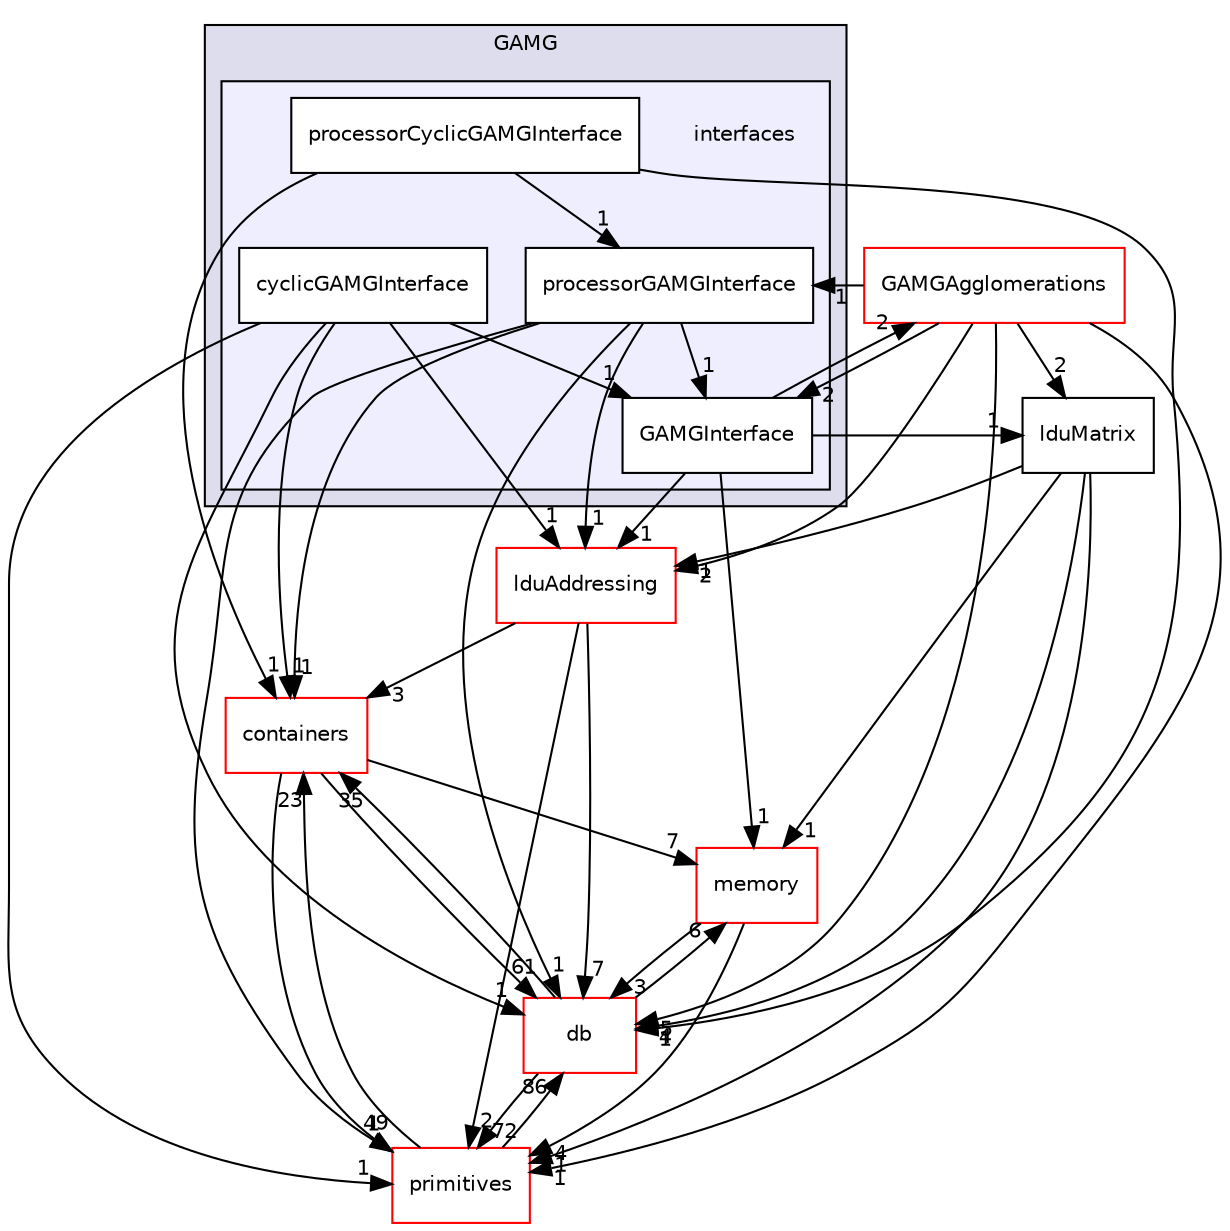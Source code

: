 digraph "src/OpenFOAM/matrices/lduMatrix/solvers/GAMG/interfaces" {
  bgcolor=transparent;
  compound=true
  node [ fontsize="10", fontname="Helvetica"];
  edge [ labelfontsize="10", labelfontname="Helvetica"];
  subgraph clusterdir_fd9be80e4ce10132ec26d36b30f21b7d {
    graph [ bgcolor="#ddddee", pencolor="black", label="GAMG" fontname="Helvetica", fontsize="10", URL="dir_fd9be80e4ce10132ec26d36b30f21b7d.html"]
  subgraph clusterdir_354e0e3f4a321ccc8878de612aa38840 {
    graph [ bgcolor="#eeeeff", pencolor="black", label="" URL="dir_354e0e3f4a321ccc8878de612aa38840.html"];
    dir_354e0e3f4a321ccc8878de612aa38840 [shape=plaintext label="interfaces"];
    dir_54eaed930cf8f51515bcb63d6d07435f [shape=box label="cyclicGAMGInterface" color="black" fillcolor="white" style="filled" URL="dir_54eaed930cf8f51515bcb63d6d07435f.html"];
    dir_da3433395e359af1783e5baa6b094d5b [shape=box label="GAMGInterface" color="black" fillcolor="white" style="filled" URL="dir_da3433395e359af1783e5baa6b094d5b.html"];
    dir_494056105461a6d6c02333018503a8bc [shape=box label="processorCyclicGAMGInterface" color="black" fillcolor="white" style="filled" URL="dir_494056105461a6d6c02333018503a8bc.html"];
    dir_27ac375961e704bf57585b65f2845afc [shape=box label="processorGAMGInterface" color="black" fillcolor="white" style="filled" URL="dir_27ac375961e704bf57585b65f2845afc.html"];
  }
  }
  dir_385a22dcc2f7120acb0f1a7a832b3b8d [shape=box label="memory" color="red" URL="dir_385a22dcc2f7120acb0f1a7a832b3b8d.html"];
  dir_19d0872053bde092be81d7fe3f56cbf7 [shape=box label="containers" color="red" URL="dir_19d0872053bde092be81d7fe3f56cbf7.html"];
  dir_63c634f7a7cfd679ac26c67fb30fc32f [shape=box label="db" color="red" URL="dir_63c634f7a7cfd679ac26c67fb30fc32f.html"];
  dir_12547202c65033a69d4e18947f2fbe2a [shape=box label="lduAddressing" color="red" URL="dir_12547202c65033a69d4e18947f2fbe2a.html"];
  dir_3e50f45338116b169052b428016851aa [shape=box label="primitives" color="red" URL="dir_3e50f45338116b169052b428016851aa.html"];
  dir_a924fc5b9b02d4bfaf9b6fb6bcc671ab [shape=box label="GAMGAgglomerations" color="red" URL="dir_a924fc5b9b02d4bfaf9b6fb6bcc671ab.html"];
  dir_1ce70feb2b06c30ebd4091245573b99e [shape=box label="lduMatrix" URL="dir_1ce70feb2b06c30ebd4091245573b99e.html"];
  dir_385a22dcc2f7120acb0f1a7a832b3b8d->dir_63c634f7a7cfd679ac26c67fb30fc32f [headlabel="3", labeldistance=1.5 headhref="dir_002216_001949.html"];
  dir_385a22dcc2f7120acb0f1a7a832b3b8d->dir_3e50f45338116b169052b428016851aa [headlabel="4", labeldistance=1.5 headhref="dir_002216_002320.html"];
  dir_19d0872053bde092be81d7fe3f56cbf7->dir_385a22dcc2f7120acb0f1a7a832b3b8d [headlabel="7", labeldistance=1.5 headhref="dir_001898_002216.html"];
  dir_19d0872053bde092be81d7fe3f56cbf7->dir_63c634f7a7cfd679ac26c67fb30fc32f [headlabel="61", labeldistance=1.5 headhref="dir_001898_001949.html"];
  dir_19d0872053bde092be81d7fe3f56cbf7->dir_3e50f45338116b169052b428016851aa [headlabel="49", labeldistance=1.5 headhref="dir_001898_002320.html"];
  dir_27ac375961e704bf57585b65f2845afc->dir_19d0872053bde092be81d7fe3f56cbf7 [headlabel="1", labeldistance=1.5 headhref="dir_002194_001898.html"];
  dir_27ac375961e704bf57585b65f2845afc->dir_da3433395e359af1783e5baa6b094d5b [headlabel="1", labeldistance=1.5 headhref="dir_002194_002192.html"];
  dir_27ac375961e704bf57585b65f2845afc->dir_63c634f7a7cfd679ac26c67fb30fc32f [headlabel="1", labeldistance=1.5 headhref="dir_002194_001949.html"];
  dir_27ac375961e704bf57585b65f2845afc->dir_12547202c65033a69d4e18947f2fbe2a [headlabel="1", labeldistance=1.5 headhref="dir_002194_002134.html"];
  dir_27ac375961e704bf57585b65f2845afc->dir_3e50f45338116b169052b428016851aa [headlabel="1", labeldistance=1.5 headhref="dir_002194_002320.html"];
  dir_da3433395e359af1783e5baa6b094d5b->dir_385a22dcc2f7120acb0f1a7a832b3b8d [headlabel="1", labeldistance=1.5 headhref="dir_002192_002216.html"];
  dir_da3433395e359af1783e5baa6b094d5b->dir_12547202c65033a69d4e18947f2fbe2a [headlabel="1", labeldistance=1.5 headhref="dir_002192_002134.html"];
  dir_da3433395e359af1783e5baa6b094d5b->dir_a924fc5b9b02d4bfaf9b6fb6bcc671ab [headlabel="2", labeldistance=1.5 headhref="dir_002192_002173.html"];
  dir_da3433395e359af1783e5baa6b094d5b->dir_1ce70feb2b06c30ebd4091245573b99e [headlabel="1", labeldistance=1.5 headhref="dir_002192_002144.html"];
  dir_54eaed930cf8f51515bcb63d6d07435f->dir_19d0872053bde092be81d7fe3f56cbf7 [headlabel="1", labeldistance=1.5 headhref="dir_002191_001898.html"];
  dir_54eaed930cf8f51515bcb63d6d07435f->dir_da3433395e359af1783e5baa6b094d5b [headlabel="1", labeldistance=1.5 headhref="dir_002191_002192.html"];
  dir_54eaed930cf8f51515bcb63d6d07435f->dir_63c634f7a7cfd679ac26c67fb30fc32f [headlabel="1", labeldistance=1.5 headhref="dir_002191_001949.html"];
  dir_54eaed930cf8f51515bcb63d6d07435f->dir_12547202c65033a69d4e18947f2fbe2a [headlabel="1", labeldistance=1.5 headhref="dir_002191_002134.html"];
  dir_54eaed930cf8f51515bcb63d6d07435f->dir_3e50f45338116b169052b428016851aa [headlabel="1", labeldistance=1.5 headhref="dir_002191_002320.html"];
  dir_63c634f7a7cfd679ac26c67fb30fc32f->dir_385a22dcc2f7120acb0f1a7a832b3b8d [headlabel="6", labeldistance=1.5 headhref="dir_001949_002216.html"];
  dir_63c634f7a7cfd679ac26c67fb30fc32f->dir_19d0872053bde092be81d7fe3f56cbf7 [headlabel="35", labeldistance=1.5 headhref="dir_001949_001898.html"];
  dir_63c634f7a7cfd679ac26c67fb30fc32f->dir_3e50f45338116b169052b428016851aa [headlabel="72", labeldistance=1.5 headhref="dir_001949_002320.html"];
  dir_12547202c65033a69d4e18947f2fbe2a->dir_19d0872053bde092be81d7fe3f56cbf7 [headlabel="3", labeldistance=1.5 headhref="dir_002134_001898.html"];
  dir_12547202c65033a69d4e18947f2fbe2a->dir_63c634f7a7cfd679ac26c67fb30fc32f [headlabel="7", labeldistance=1.5 headhref="dir_002134_001949.html"];
  dir_12547202c65033a69d4e18947f2fbe2a->dir_3e50f45338116b169052b428016851aa [headlabel="2", labeldistance=1.5 headhref="dir_002134_002320.html"];
  dir_3e50f45338116b169052b428016851aa->dir_19d0872053bde092be81d7fe3f56cbf7 [headlabel="23", labeldistance=1.5 headhref="dir_002320_001898.html"];
  dir_3e50f45338116b169052b428016851aa->dir_63c634f7a7cfd679ac26c67fb30fc32f [headlabel="86", labeldistance=1.5 headhref="dir_002320_001949.html"];
  dir_a924fc5b9b02d4bfaf9b6fb6bcc671ab->dir_27ac375961e704bf57585b65f2845afc [headlabel="1", labeldistance=1.5 headhref="dir_002173_002194.html"];
  dir_a924fc5b9b02d4bfaf9b6fb6bcc671ab->dir_da3433395e359af1783e5baa6b094d5b [headlabel="2", labeldistance=1.5 headhref="dir_002173_002192.html"];
  dir_a924fc5b9b02d4bfaf9b6fb6bcc671ab->dir_63c634f7a7cfd679ac26c67fb30fc32f [headlabel="5", labeldistance=1.5 headhref="dir_002173_001949.html"];
  dir_a924fc5b9b02d4bfaf9b6fb6bcc671ab->dir_12547202c65033a69d4e18947f2fbe2a [headlabel="2", labeldistance=1.5 headhref="dir_002173_002134.html"];
  dir_a924fc5b9b02d4bfaf9b6fb6bcc671ab->dir_3e50f45338116b169052b428016851aa [headlabel="1", labeldistance=1.5 headhref="dir_002173_002320.html"];
  dir_a924fc5b9b02d4bfaf9b6fb6bcc671ab->dir_1ce70feb2b06c30ebd4091245573b99e [headlabel="2", labeldistance=1.5 headhref="dir_002173_002144.html"];
  dir_494056105461a6d6c02333018503a8bc->dir_19d0872053bde092be81d7fe3f56cbf7 [headlabel="1", labeldistance=1.5 headhref="dir_002193_001898.html"];
  dir_494056105461a6d6c02333018503a8bc->dir_27ac375961e704bf57585b65f2845afc [headlabel="1", labeldistance=1.5 headhref="dir_002193_002194.html"];
  dir_494056105461a6d6c02333018503a8bc->dir_63c634f7a7cfd679ac26c67fb30fc32f [headlabel="1", labeldistance=1.5 headhref="dir_002193_001949.html"];
  dir_1ce70feb2b06c30ebd4091245573b99e->dir_385a22dcc2f7120acb0f1a7a832b3b8d [headlabel="1", labeldistance=1.5 headhref="dir_002144_002216.html"];
  dir_1ce70feb2b06c30ebd4091245573b99e->dir_63c634f7a7cfd679ac26c67fb30fc32f [headlabel="4", labeldistance=1.5 headhref="dir_002144_001949.html"];
  dir_1ce70feb2b06c30ebd4091245573b99e->dir_12547202c65033a69d4e18947f2fbe2a [headlabel="1", labeldistance=1.5 headhref="dir_002144_002134.html"];
  dir_1ce70feb2b06c30ebd4091245573b99e->dir_3e50f45338116b169052b428016851aa [headlabel="1", labeldistance=1.5 headhref="dir_002144_002320.html"];
}

